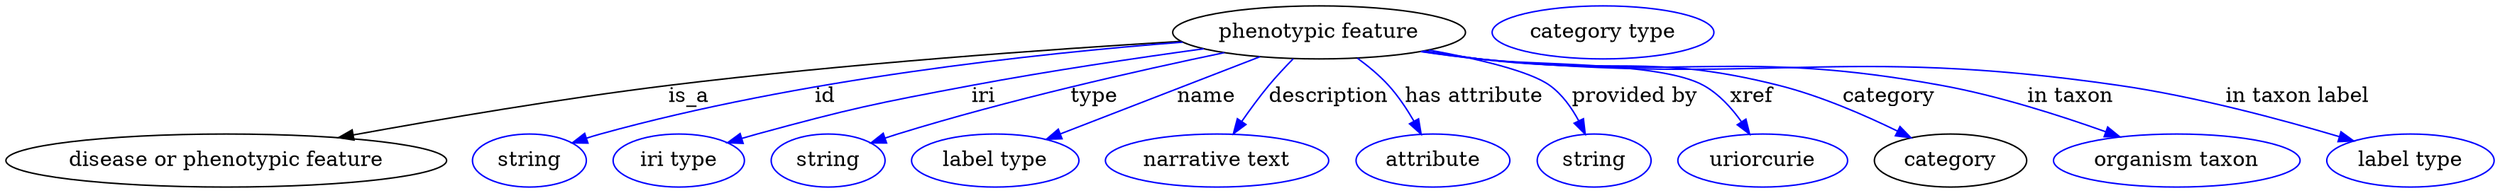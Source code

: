 digraph {
	graph [bb="0,0,1680.4,123"];
	node [label="\N"];
	"phenotypic feature"	[height=0.5,
		label="phenotypic feature",
		pos="886.84,105",
		width=2.7442];
	"disease or phenotypic feature"	[height=0.5,
		pos="148.84,18",
		width=4.1344];
	"phenotypic feature" -> "disease or phenotypic feature"	[label=is_a,
		lp="461.84,61.5",
		pos="e,224.77,33.555 793.68,98.907 704.66,93.489 566.78,83.659 447.84,69 375.74,60.115 294.48,46.278 234.89,35.41"];
	id	[color=blue,
		height=0.5,
		label=string,
		pos="353.84,18",
		width=1.0652];
	"phenotypic feature" -> id	[color=blue,
		label=id,
		lp="553.84,61.5",
		pos="e,382.82,29.99 794.64,98.337 695.96,90.604 535.56,73.194 401.84,36 398.73,35.135 395.53,34.172 392.33,33.155",
		style=solid];
	iri	[color=blue,
		height=0.5,
		label="iri type",
		pos="454.84,18",
		width=1.2277];
	"phenotypic feature" -> iri	[color=blue,
		label=iri,
		lp="660.84,61.5",
		pos="e,488.13,29.938 808.85,93.863 763.23,87.553 704.6,78.788 652.84,69 588.32,56.801 572.2,53.205 508.84,36 505.26,35.029 501.56,33.974 \
497.86,32.883",
		style=solid];
	type	[color=blue,
		height=0.5,
		label=string,
		pos="555.84,18",
		width=1.0652];
	"phenotypic feature" -> type	[color=blue,
		label=type,
		lp="734.84,61.5",
		pos="e,584.78,29.935 822.73,91.203 764.73,79.025 677.27,59.155 602.84,36 600.08,35.142 597.24,34.22 594.4,33.265",
		style=solid];
	name	[color=blue,
		height=0.5,
		label="label type",
		pos="668.84,18",
		width=1.5707];
	"phenotypic feature" -> name	[color=blue,
		label=name,
		lp="811.84,61.5",
		pos="e,703.27,32.426 847.11,88.509 809.18,73.72 752.15,51.483 712.86,36.163",
		style=solid];
	description	[color=blue,
		height=0.5,
		label="narrative text",
		pos="818.84,18",
		width=2.0943];
	"phenotypic feature" -> description	[color=blue,
		label=description,
		lp="892.34,61.5",
		pos="e,829.02,36.264 868.66,87.21 863.02,81.64 856.94,75.259 851.84,69 845.72,61.506 839.69,52.858 834.5,44.883",
		style=solid];
	"has attribute"	[color=blue,
		height=0.5,
		label=attribute,
		pos="963.84,18",
		width=1.4443];
	"phenotypic feature" -> "has attribute"	[color=blue,
		label="has attribute",
		lp="990.84,61.5",
		pos="e,955.45,35.806 912.12,87.367 919.27,81.994 926.76,75.684 932.84,69 939.42,61.751 945.43,52.916 950.36,44.701",
		style=solid];
	"provided by"	[color=blue,
		height=0.5,
		label=string,
		pos="1071.8,18",
		width=1.0652];
	"phenotypic feature" -> "provided by"	[color=blue,
		label="provided by",
		lp="1098.3,61.5",
		pos="e,1065.8,35.857 960.65,92.999 993.82,86.929 1028.5,78.661 1041.8,69 1050.1,62.987 1056.6,53.899 1061.3,45.113",
		style=solid];
	xref	[color=blue,
		height=0.5,
		label=uriorcurie,
		pos="1185.8,18",
		width=1.5887];
	"phenotypic feature" -> xref	[color=blue,
		label=xref,
		lp="1177.3,61.5",
		pos="e,1176.7,35.839 957.95,92.427 970.24,90.535 982.9,88.655 994.84,87 1061.3,77.778 1086,101.29 1144.8,69 1155.4,63.213 1164.3,53.507 \
1171.1,44.178",
		style=solid];
	category	[height=0.5,
		pos="1312.8,18",
		width=1.4263];
	"phenotypic feature" -> category	[color=blue,
		label=category,
		lp="1271.3,61.5",
		pos="e,1285.8,33.458 957.04,92.253 969.6,90.35 982.59,88.51 994.84,87 1083.9,76.021 1108.9,90.893 1195.8,69 1224,61.923 1254,48.96 1276.6,\
38.006",
		style=solid];
	"in taxon"	[color=blue,
		height=0.5,
		label="organism taxon",
		pos="1465.8,18",
		width=2.3109];
	"phenotypic feature" -> "in taxon"	[color=blue,
		label="in taxon",
		lp="1393.8,61.5",
		pos="e,1427.3,34.069 955.84,92.102 968.77,90.168 982.19,88.357 994.84,87 1132.9,72.183 1170.2,94.024 1306.8,69 1344.8,62.038 1386.5,48.733 \
1417.6,37.597",
		style=solid];
	"in taxon label"	[color=blue,
		height=0.5,
		label="label type",
		pos="1623.8,18",
		width=1.5707];
	"phenotypic feature" -> "in taxon label"	[color=blue,
		label="in taxon label",
		lp="1547.3,61.5",
		pos="e,1585.4,31.285 955.53,91.98 968.55,90.045 982.09,88.265 994.84,87 1186.1,68.029 1236.7,96.616 1426.8,69 1478.5,61.497 1536.3,45.965 \
1575.8,34.19",
		style=solid];
	"named thing_category"	[color=blue,
		height=0.5,
		label="category type",
		pos="1078.8,105",
		width=2.0762];
}
